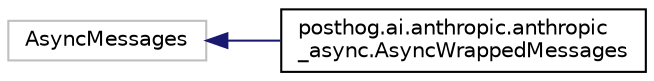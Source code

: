 digraph "Graphical Class Hierarchy"
{
 // LATEX_PDF_SIZE
  edge [fontname="Helvetica",fontsize="10",labelfontname="Helvetica",labelfontsize="10"];
  node [fontname="Helvetica",fontsize="10",shape=record];
  rankdir="LR";
  Node15508 [label="AsyncMessages",height=0.2,width=0.4,color="grey75", fillcolor="white", style="filled",tooltip=" "];
  Node15508 -> Node0 [dir="back",color="midnightblue",fontsize="10",style="solid",fontname="Helvetica"];
  Node0 [label="posthog.ai.anthropic.anthropic\l_async.AsyncWrappedMessages",height=0.2,width=0.4,color="black", fillcolor="white", style="filled",URL="$classposthog_1_1ai_1_1anthropic_1_1anthropic__async_1_1AsyncWrappedMessages.html",tooltip=" "];
}
